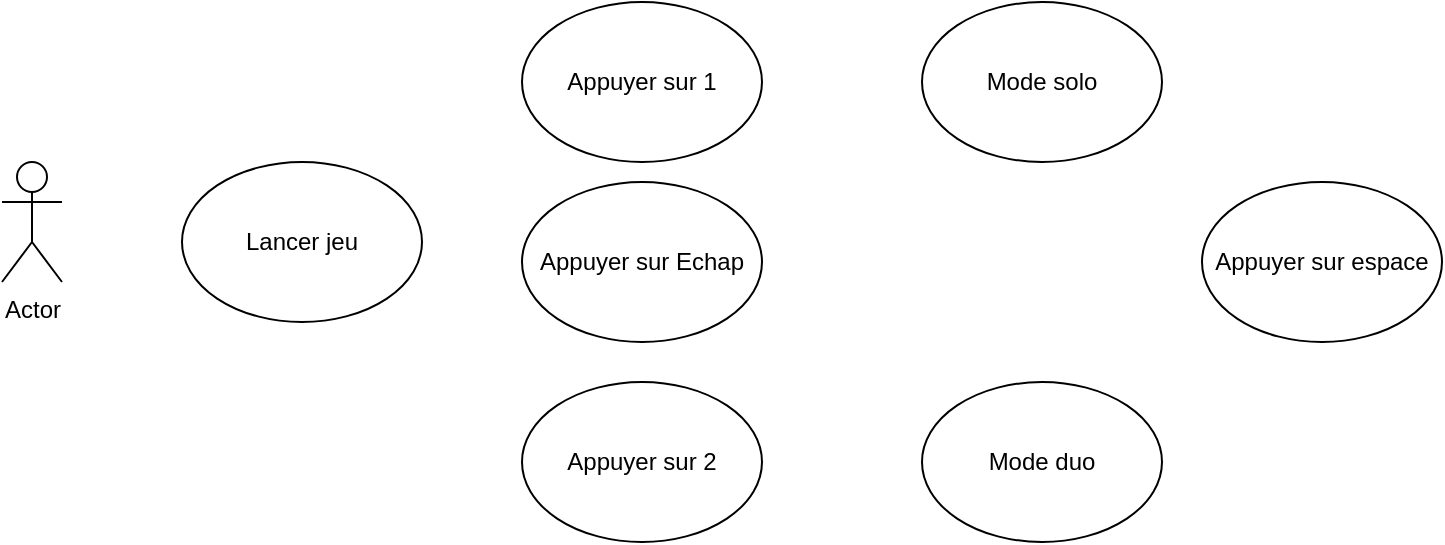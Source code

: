 <mxfile version="25.0.3">
  <diagram name="Page-1" id="d8H_GJw3ohPqNP_IYpwU">
    <mxGraphModel dx="1434" dy="744" grid="1" gridSize="10" guides="1" tooltips="1" connect="1" arrows="1" fold="1" page="1" pageScale="1" pageWidth="827" pageHeight="1169" math="0" shadow="0">
      <root>
        <mxCell id="0" />
        <mxCell id="1" parent="0" />
        <mxCell id="QCOJATPBGIU8hhXy6u6W-1" value="Actor" style="shape=umlActor;verticalLabelPosition=bottom;verticalAlign=top;html=1;outlineConnect=0;" vertex="1" parent="1">
          <mxGeometry x="80" y="260" width="30" height="60" as="geometry" />
        </mxCell>
        <mxCell id="QCOJATPBGIU8hhXy6u6W-3" value="Lancer jeu" style="ellipse;whiteSpace=wrap;html=1;" vertex="1" parent="1">
          <mxGeometry x="170" y="260" width="120" height="80" as="geometry" />
        </mxCell>
        <mxCell id="QCOJATPBGIU8hhXy6u6W-4" value="Appuyer sur 1" style="ellipse;whiteSpace=wrap;html=1;" vertex="1" parent="1">
          <mxGeometry x="340" y="180" width="120" height="80" as="geometry" />
        </mxCell>
        <mxCell id="QCOJATPBGIU8hhXy6u6W-5" value="Appuyer sur 2" style="ellipse;whiteSpace=wrap;html=1;" vertex="1" parent="1">
          <mxGeometry x="340" y="370" width="120" height="80" as="geometry" />
        </mxCell>
        <mxCell id="QCOJATPBGIU8hhXy6u6W-6" value="Mode duo" style="ellipse;whiteSpace=wrap;html=1;" vertex="1" parent="1">
          <mxGeometry x="540" y="370" width="120" height="80" as="geometry" />
        </mxCell>
        <mxCell id="QCOJATPBGIU8hhXy6u6W-7" value="Mode solo" style="ellipse;whiteSpace=wrap;html=1;" vertex="1" parent="1">
          <mxGeometry x="540" y="180" width="120" height="80" as="geometry" />
        </mxCell>
        <mxCell id="QCOJATPBGIU8hhXy6u6W-8" value="Appuyer sur Echap" style="ellipse;whiteSpace=wrap;html=1;" vertex="1" parent="1">
          <mxGeometry x="340" y="270" width="120" height="80" as="geometry" />
        </mxCell>
        <mxCell id="QCOJATPBGIU8hhXy6u6W-9" value="Appuyer sur espace" style="ellipse;whiteSpace=wrap;html=1;" vertex="1" parent="1">
          <mxGeometry x="680" y="270" width="120" height="80" as="geometry" />
        </mxCell>
      </root>
    </mxGraphModel>
  </diagram>
</mxfile>
